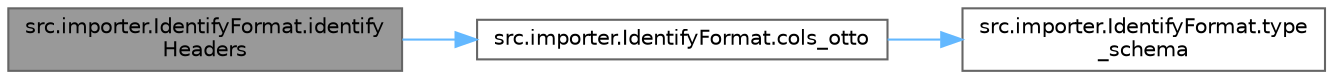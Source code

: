 digraph "src.importer.IdentifyFormat.identifyHeaders"
{
 // LATEX_PDF_SIZE
  bgcolor="transparent";
  edge [fontname=Helvetica,fontsize=10,labelfontname=Helvetica,labelfontsize=10];
  node [fontname=Helvetica,fontsize=10,shape=box,height=0.2,width=0.4];
  rankdir="LR";
  Node1 [id="Node000001",label="src.importer.IdentifyFormat.identify\lHeaders",height=0.2,width=0.4,color="gray40", fillcolor="grey60", style="filled", fontcolor="black",tooltip=" "];
  Node1 -> Node2 [id="edge1_Node000001_Node000002",color="steelblue1",style="solid",tooltip=" "];
  Node2 [id="Node000002",label="src.importer.IdentifyFormat.cols_otto",height=0.2,width=0.4,color="grey40", fillcolor="white", style="filled",URL="$namespacesrc_1_1importer_1_1_identify_format.html#a04d4baf7c691f804a8a537877b6466f0",tooltip=" "];
  Node2 -> Node3 [id="edge2_Node000002_Node000003",color="steelblue1",style="solid",tooltip=" "];
  Node3 [id="Node000003",label="src.importer.IdentifyFormat.type\l_schema",height=0.2,width=0.4,color="grey40", fillcolor="white", style="filled",URL="$namespacesrc_1_1importer_1_1_identify_format.html#a99aca40b4c962124fb3267c0d467eb7c",tooltip=" "];
}
